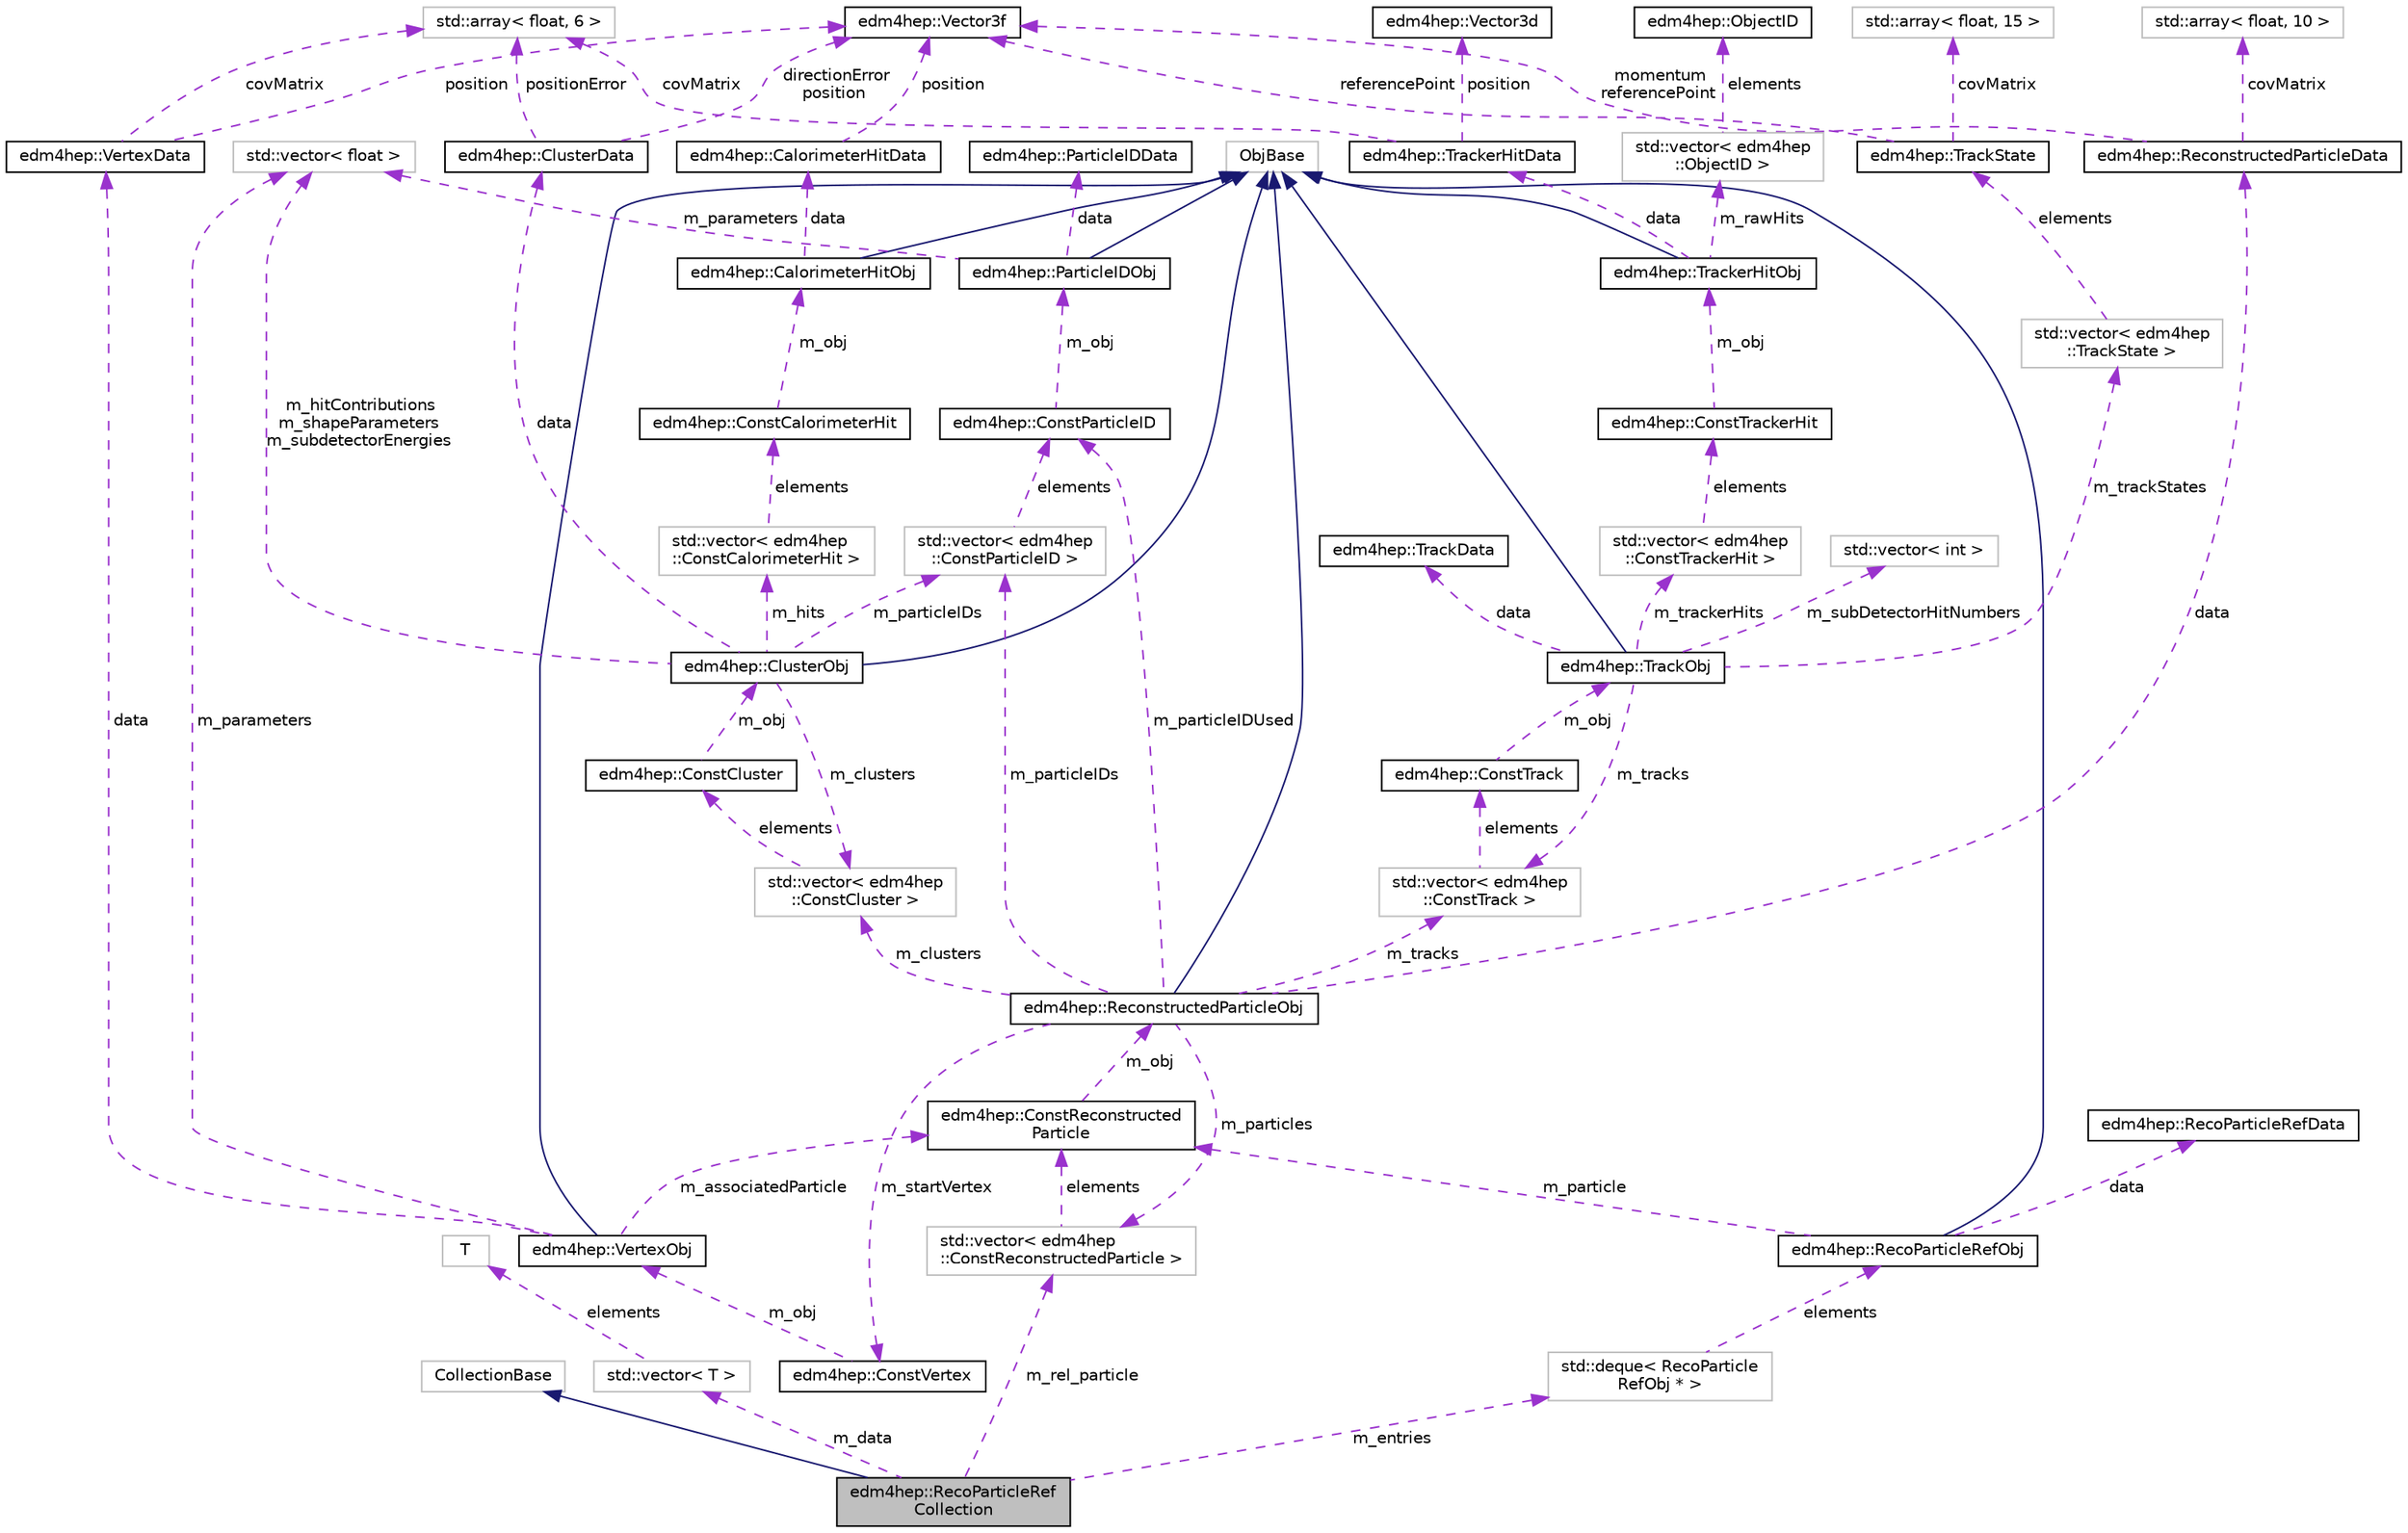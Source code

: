 digraph "edm4hep::RecoParticleRefCollection"
{
 // LATEX_PDF_SIZE
  edge [fontname="Helvetica",fontsize="10",labelfontname="Helvetica",labelfontsize="10"];
  node [fontname="Helvetica",fontsize="10",shape=record];
  Node1 [label="edm4hep::RecoParticleRef\lCollection",height=0.2,width=0.4,color="black", fillcolor="grey75", style="filled", fontcolor="black",tooltip="A Collection is identified by an ID."];
  Node2 -> Node1 [dir="back",color="midnightblue",fontsize="10",style="solid",fontname="Helvetica"];
  Node2 [label="CollectionBase",height=0.2,width=0.4,color="grey75", fillcolor="white", style="filled",tooltip=" "];
  Node3 -> Node1 [dir="back",color="darkorchid3",fontsize="10",style="dashed",label=" m_entries" ,fontname="Helvetica"];
  Node3 [label="std::deque\< RecoParticle\lRefObj * \>",height=0.2,width=0.4,color="grey75", fillcolor="white", style="filled",tooltip=" "];
  Node4 -> Node3 [dir="back",color="darkorchid3",fontsize="10",style="dashed",label=" elements" ,fontname="Helvetica"];
  Node4 [label="edm4hep::RecoParticleRefObj",height=0.2,width=0.4,color="black", fillcolor="white", style="filled",URL="$classedm4hep_1_1_reco_particle_ref_obj.html",tooltip=" "];
  Node5 -> Node4 [dir="back",color="midnightblue",fontsize="10",style="solid",fontname="Helvetica"];
  Node5 [label="ObjBase",height=0.2,width=0.4,color="grey75", fillcolor="white", style="filled",tooltip=" "];
  Node6 -> Node4 [dir="back",color="darkorchid3",fontsize="10",style="dashed",label=" m_particle" ,fontname="Helvetica"];
  Node6 [label="edm4hep::ConstReconstructed\lParticle",height=0.2,width=0.4,color="black", fillcolor="white", style="filled",URL="$classedm4hep_1_1_const_reconstructed_particle.html",tooltip="Reconstructed Particle."];
  Node7 -> Node6 [dir="back",color="darkorchid3",fontsize="10",style="dashed",label=" m_obj" ,fontname="Helvetica"];
  Node7 [label="edm4hep::ReconstructedParticleObj",height=0.2,width=0.4,color="black", fillcolor="white", style="filled",URL="$classedm4hep_1_1_reconstructed_particle_obj.html",tooltip=" "];
  Node5 -> Node7 [dir="back",color="midnightblue",fontsize="10",style="solid",fontname="Helvetica"];
  Node8 -> Node7 [dir="back",color="darkorchid3",fontsize="10",style="dashed",label=" m_clusters" ,fontname="Helvetica"];
  Node8 [label="std::vector\< edm4hep\l::ConstCluster \>",height=0.2,width=0.4,color="grey75", fillcolor="white", style="filled",tooltip=" "];
  Node9 -> Node8 [dir="back",color="darkorchid3",fontsize="10",style="dashed",label=" elements" ,fontname="Helvetica"];
  Node9 [label="edm4hep::ConstCluster",height=0.2,width=0.4,color="black", fillcolor="white", style="filled",URL="$classedm4hep_1_1_const_cluster.html",tooltip="Calorimeter Hit Cluster."];
  Node10 -> Node9 [dir="back",color="darkorchid3",fontsize="10",style="dashed",label=" m_obj" ,fontname="Helvetica"];
  Node10 [label="edm4hep::ClusterObj",height=0.2,width=0.4,color="black", fillcolor="white", style="filled",URL="$classedm4hep_1_1_cluster_obj.html",tooltip=" "];
  Node5 -> Node10 [dir="back",color="midnightblue",fontsize="10",style="solid",fontname="Helvetica"];
  Node8 -> Node10 [dir="back",color="darkorchid3",fontsize="10",style="dashed",label=" m_clusters" ,fontname="Helvetica"];
  Node11 -> Node10 [dir="back",color="darkorchid3",fontsize="10",style="dashed",label=" m_particleIDs" ,fontname="Helvetica"];
  Node11 [label="std::vector\< edm4hep\l::ConstParticleID \>",height=0.2,width=0.4,color="grey75", fillcolor="white", style="filled",tooltip=" "];
  Node12 -> Node11 [dir="back",color="darkorchid3",fontsize="10",style="dashed",label=" elements" ,fontname="Helvetica"];
  Node12 [label="edm4hep::ConstParticleID",height=0.2,width=0.4,color="black", fillcolor="white", style="filled",URL="$classedm4hep_1_1_const_particle_i_d.html",tooltip="ParticleID."];
  Node13 -> Node12 [dir="back",color="darkorchid3",fontsize="10",style="dashed",label=" m_obj" ,fontname="Helvetica"];
  Node13 [label="edm4hep::ParticleIDObj",height=0.2,width=0.4,color="black", fillcolor="white", style="filled",URL="$classedm4hep_1_1_particle_i_d_obj.html",tooltip=" "];
  Node5 -> Node13 [dir="back",color="midnightblue",fontsize="10",style="solid",fontname="Helvetica"];
  Node14 -> Node13 [dir="back",color="darkorchid3",fontsize="10",style="dashed",label=" data" ,fontname="Helvetica"];
  Node14 [label="edm4hep::ParticleIDData",height=0.2,width=0.4,color="black", fillcolor="white", style="filled",URL="$classedm4hep_1_1_particle_i_d_data.html",tooltip="ParticleID."];
  Node15 -> Node13 [dir="back",color="darkorchid3",fontsize="10",style="dashed",label=" m_parameters" ,fontname="Helvetica"];
  Node15 [label="std::vector\< float \>",height=0.2,width=0.4,color="grey75", fillcolor="white", style="filled",tooltip=" "];
  Node16 -> Node10 [dir="back",color="darkorchid3",fontsize="10",style="dashed",label=" m_hits" ,fontname="Helvetica"];
  Node16 [label="std::vector\< edm4hep\l::ConstCalorimeterHit \>",height=0.2,width=0.4,color="grey75", fillcolor="white", style="filled",tooltip=" "];
  Node17 -> Node16 [dir="back",color="darkorchid3",fontsize="10",style="dashed",label=" elements" ,fontname="Helvetica"];
  Node17 [label="edm4hep::ConstCalorimeterHit",height=0.2,width=0.4,color="black", fillcolor="white", style="filled",URL="$classedm4hep_1_1_const_calorimeter_hit.html",tooltip="Calorimeter hit."];
  Node18 -> Node17 [dir="back",color="darkorchid3",fontsize="10",style="dashed",label=" m_obj" ,fontname="Helvetica"];
  Node18 [label="edm4hep::CalorimeterHitObj",height=0.2,width=0.4,color="black", fillcolor="white", style="filled",URL="$classedm4hep_1_1_calorimeter_hit_obj.html",tooltip=" "];
  Node5 -> Node18 [dir="back",color="midnightblue",fontsize="10",style="solid",fontname="Helvetica"];
  Node19 -> Node18 [dir="back",color="darkorchid3",fontsize="10",style="dashed",label=" data" ,fontname="Helvetica"];
  Node19 [label="edm4hep::CalorimeterHitData",height=0.2,width=0.4,color="black", fillcolor="white", style="filled",URL="$classedm4hep_1_1_calorimeter_hit_data.html",tooltip="Calorimeter hit."];
  Node20 -> Node19 [dir="back",color="darkorchid3",fontsize="10",style="dashed",label=" position" ,fontname="Helvetica"];
  Node20 [label="edm4hep::Vector3f",height=0.2,width=0.4,color="black", fillcolor="white", style="filled",URL="$classedm4hep_1_1_vector3f.html",tooltip=" "];
  Node15 -> Node10 [dir="back",color="darkorchid3",fontsize="10",style="dashed",label=" m_hitContributions\nm_shapeParameters\nm_subdetectorEnergies" ,fontname="Helvetica"];
  Node21 -> Node10 [dir="back",color="darkorchid3",fontsize="10",style="dashed",label=" data" ,fontname="Helvetica"];
  Node21 [label="edm4hep::ClusterData",height=0.2,width=0.4,color="black", fillcolor="white", style="filled",URL="$classedm4hep_1_1_cluster_data.html",tooltip="Calorimeter Hit Cluster."];
  Node22 -> Node21 [dir="back",color="darkorchid3",fontsize="10",style="dashed",label=" positionError" ,fontname="Helvetica"];
  Node22 [label="std::array\< float, 6 \>",height=0.2,width=0.4,color="grey75", fillcolor="white", style="filled",tooltip=" "];
  Node20 -> Node21 [dir="back",color="darkorchid3",fontsize="10",style="dashed",label=" directionError\nposition" ,fontname="Helvetica"];
  Node11 -> Node7 [dir="back",color="darkorchid3",fontsize="10",style="dashed",label=" m_particleIDs" ,fontname="Helvetica"];
  Node23 -> Node7 [dir="back",color="darkorchid3",fontsize="10",style="dashed",label=" m_tracks" ,fontname="Helvetica"];
  Node23 [label="std::vector\< edm4hep\l::ConstTrack \>",height=0.2,width=0.4,color="grey75", fillcolor="white", style="filled",tooltip=" "];
  Node24 -> Node23 [dir="back",color="darkorchid3",fontsize="10",style="dashed",label=" elements" ,fontname="Helvetica"];
  Node24 [label="edm4hep::ConstTrack",height=0.2,width=0.4,color="black", fillcolor="white", style="filled",URL="$classedm4hep_1_1_const_track.html",tooltip="Reconstructed track."];
  Node25 -> Node24 [dir="back",color="darkorchid3",fontsize="10",style="dashed",label=" m_obj" ,fontname="Helvetica"];
  Node25 [label="edm4hep::TrackObj",height=0.2,width=0.4,color="black", fillcolor="white", style="filled",URL="$classedm4hep_1_1_track_obj.html",tooltip=" "];
  Node5 -> Node25 [dir="back",color="midnightblue",fontsize="10",style="solid",fontname="Helvetica"];
  Node26 -> Node25 [dir="back",color="darkorchid3",fontsize="10",style="dashed",label=" m_trackStates" ,fontname="Helvetica"];
  Node26 [label="std::vector\< edm4hep\l::TrackState \>",height=0.2,width=0.4,color="grey75", fillcolor="white", style="filled",tooltip=" "];
  Node27 -> Node26 [dir="back",color="darkorchid3",fontsize="10",style="dashed",label=" elements" ,fontname="Helvetica"];
  Node27 [label="edm4hep::TrackState",height=0.2,width=0.4,color="black", fillcolor="white", style="filled",URL="$classedm4hep_1_1_track_state.html",tooltip=" "];
  Node28 -> Node27 [dir="back",color="darkorchid3",fontsize="10",style="dashed",label=" covMatrix" ,fontname="Helvetica"];
  Node28 [label="std::array\< float, 15 \>",height=0.2,width=0.4,color="grey75", fillcolor="white", style="filled",tooltip=" "];
  Node20 -> Node27 [dir="back",color="darkorchid3",fontsize="10",style="dashed",label=" referencePoint" ,fontname="Helvetica"];
  Node23 -> Node25 [dir="back",color="darkorchid3",fontsize="10",style="dashed",label=" m_tracks" ,fontname="Helvetica"];
  Node29 -> Node25 [dir="back",color="darkorchid3",fontsize="10",style="dashed",label=" m_trackerHits" ,fontname="Helvetica"];
  Node29 [label="std::vector\< edm4hep\l::ConstTrackerHit \>",height=0.2,width=0.4,color="grey75", fillcolor="white", style="filled",tooltip=" "];
  Node30 -> Node29 [dir="back",color="darkorchid3",fontsize="10",style="dashed",label=" elements" ,fontname="Helvetica"];
  Node30 [label="edm4hep::ConstTrackerHit",height=0.2,width=0.4,color="black", fillcolor="white", style="filled",URL="$classedm4hep_1_1_const_tracker_hit.html",tooltip="Tracker hit."];
  Node31 -> Node30 [dir="back",color="darkorchid3",fontsize="10",style="dashed",label=" m_obj" ,fontname="Helvetica"];
  Node31 [label="edm4hep::TrackerHitObj",height=0.2,width=0.4,color="black", fillcolor="white", style="filled",URL="$classedm4hep_1_1_tracker_hit_obj.html",tooltip=" "];
  Node5 -> Node31 [dir="back",color="midnightblue",fontsize="10",style="solid",fontname="Helvetica"];
  Node32 -> Node31 [dir="back",color="darkorchid3",fontsize="10",style="dashed",label=" m_rawHits" ,fontname="Helvetica"];
  Node32 [label="std::vector\< edm4hep\l::ObjectID \>",height=0.2,width=0.4,color="grey75", fillcolor="white", style="filled",tooltip=" "];
  Node33 -> Node32 [dir="back",color="darkorchid3",fontsize="10",style="dashed",label=" elements" ,fontname="Helvetica"];
  Node33 [label="edm4hep::ObjectID",height=0.2,width=0.4,color="black", fillcolor="white", style="filled",URL="$classedm4hep_1_1_object_i_d.html",tooltip=" "];
  Node34 -> Node31 [dir="back",color="darkorchid3",fontsize="10",style="dashed",label=" data" ,fontname="Helvetica"];
  Node34 [label="edm4hep::TrackerHitData",height=0.2,width=0.4,color="black", fillcolor="white", style="filled",URL="$classedm4hep_1_1_tracker_hit_data.html",tooltip="Tracker hit."];
  Node22 -> Node34 [dir="back",color="darkorchid3",fontsize="10",style="dashed",label=" covMatrix" ,fontname="Helvetica"];
  Node35 -> Node34 [dir="back",color="darkorchid3",fontsize="10",style="dashed",label=" position" ,fontname="Helvetica"];
  Node35 [label="edm4hep::Vector3d",height=0.2,width=0.4,color="black", fillcolor="white", style="filled",URL="$classedm4hep_1_1_vector3d.html",tooltip=" "];
  Node36 -> Node25 [dir="back",color="darkorchid3",fontsize="10",style="dashed",label=" m_subDetectorHitNumbers" ,fontname="Helvetica"];
  Node36 [label="std::vector\< int \>",height=0.2,width=0.4,color="grey75", fillcolor="white", style="filled",tooltip=" "];
  Node37 -> Node25 [dir="back",color="darkorchid3",fontsize="10",style="dashed",label=" data" ,fontname="Helvetica"];
  Node37 [label="edm4hep::TrackData",height=0.2,width=0.4,color="black", fillcolor="white", style="filled",URL="$classedm4hep_1_1_track_data.html",tooltip="Reconstructed track."];
  Node12 -> Node7 [dir="back",color="darkorchid3",fontsize="10",style="dashed",label=" m_particleIDUsed" ,fontname="Helvetica"];
  Node38 -> Node7 [dir="back",color="darkorchid3",fontsize="10",style="dashed",label=" m_particles" ,fontname="Helvetica"];
  Node38 [label="std::vector\< edm4hep\l::ConstReconstructedParticle \>",height=0.2,width=0.4,color="grey75", fillcolor="white", style="filled",tooltip=" "];
  Node6 -> Node38 [dir="back",color="darkorchid3",fontsize="10",style="dashed",label=" elements" ,fontname="Helvetica"];
  Node39 -> Node7 [dir="back",color="darkorchid3",fontsize="10",style="dashed",label=" data" ,fontname="Helvetica"];
  Node39 [label="edm4hep::ReconstructedParticleData",height=0.2,width=0.4,color="black", fillcolor="white", style="filled",URL="$classedm4hep_1_1_reconstructed_particle_data.html",tooltip="Reconstructed Particle."];
  Node40 -> Node39 [dir="back",color="darkorchid3",fontsize="10",style="dashed",label=" covMatrix" ,fontname="Helvetica"];
  Node40 [label="std::array\< float, 10 \>",height=0.2,width=0.4,color="grey75", fillcolor="white", style="filled",tooltip=" "];
  Node20 -> Node39 [dir="back",color="darkorchid3",fontsize="10",style="dashed",label=" momentum\nreferencePoint" ,fontname="Helvetica"];
  Node41 -> Node7 [dir="back",color="darkorchid3",fontsize="10",style="dashed",label=" m_startVertex" ,fontname="Helvetica"];
  Node41 [label="edm4hep::ConstVertex",height=0.2,width=0.4,color="black", fillcolor="white", style="filled",URL="$classedm4hep_1_1_const_vertex.html",tooltip="Vertex."];
  Node42 -> Node41 [dir="back",color="darkorchid3",fontsize="10",style="dashed",label=" m_obj" ,fontname="Helvetica"];
  Node42 [label="edm4hep::VertexObj",height=0.2,width=0.4,color="black", fillcolor="white", style="filled",URL="$classedm4hep_1_1_vertex_obj.html",tooltip=" "];
  Node5 -> Node42 [dir="back",color="midnightblue",fontsize="10",style="solid",fontname="Helvetica"];
  Node43 -> Node42 [dir="back",color="darkorchid3",fontsize="10",style="dashed",label=" data" ,fontname="Helvetica"];
  Node43 [label="edm4hep::VertexData",height=0.2,width=0.4,color="black", fillcolor="white", style="filled",URL="$classedm4hep_1_1_vertex_data.html",tooltip="Vertex."];
  Node22 -> Node43 [dir="back",color="darkorchid3",fontsize="10",style="dashed",label=" covMatrix" ,fontname="Helvetica"];
  Node20 -> Node43 [dir="back",color="darkorchid3",fontsize="10",style="dashed",label=" position" ,fontname="Helvetica"];
  Node6 -> Node42 [dir="back",color="darkorchid3",fontsize="10",style="dashed",label=" m_associatedParticle" ,fontname="Helvetica"];
  Node15 -> Node42 [dir="back",color="darkorchid3",fontsize="10",style="dashed",label=" m_parameters" ,fontname="Helvetica"];
  Node44 -> Node4 [dir="back",color="darkorchid3",fontsize="10",style="dashed",label=" data" ,fontname="Helvetica"];
  Node44 [label="edm4hep::RecoParticleRefData",height=0.2,width=0.4,color="black", fillcolor="white", style="filled",URL="$classedm4hep_1_1_reco_particle_ref_data.html",tooltip="Used to get a subset of reconstructed particles from a collection (or many collections)"];
  Node38 -> Node1 [dir="back",color="darkorchid3",fontsize="10",style="dashed",label=" m_rel_particle" ,fontname="Helvetica"];
  Node45 -> Node1 [dir="back",color="darkorchid3",fontsize="10",style="dashed",label=" m_data" ,fontname="Helvetica"];
  Node45 [label="std::vector\< T \>",height=0.2,width=0.4,color="grey75", fillcolor="white", style="filled",tooltip="STL class."];
  Node46 -> Node45 [dir="back",color="darkorchid3",fontsize="10",style="dashed",label=" elements" ,fontname="Helvetica"];
  Node46 [label="T",height=0.2,width=0.4,color="grey75", fillcolor="white", style="filled",tooltip=" "];
}
